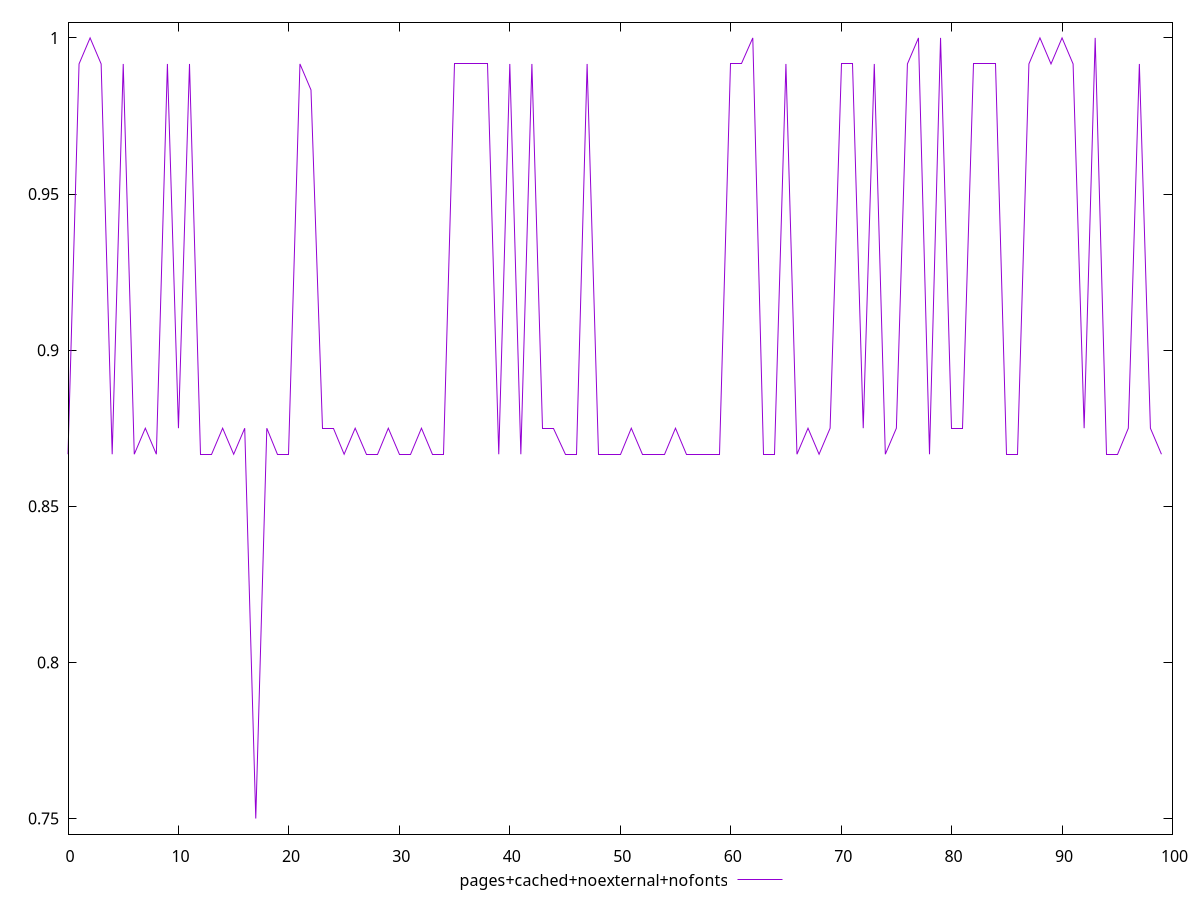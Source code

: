 $_pagesCachedNoexternalNofonts <<EOF
0.8666666666666667
0.9916666666666667
1
0.9916666666666667
0.8666666666666667
0.9916666666666667
0.8666666666666667
0.875
0.8666666666666667
0.9916666666666667
0.875
0.9916666666666667
0.8666666666666667
0.8666666666666667
0.875
0.8666666666666667
0.875
0.75
0.875
0.8666666666666667
0.8666666666666667
0.9916666666666667
0.9833333333333333
0.875
0.875
0.8666666666666667
0.875
0.8666666666666667
0.8666666666666667
0.875
0.8666666666666667
0.8666666666666667
0.875
0.8666666666666667
0.8666666666666667
0.9916666666666667
0.9916666666666667
0.9916666666666667
0.9916666666666667
0.8666666666666667
0.9916666666666667
0.8666666666666667
0.9916666666666667
0.875
0.875
0.8666666666666667
0.8666666666666667
0.9916666666666667
0.8666666666666667
0.8666666666666667
0.8666666666666667
0.875
0.8666666666666667
0.8666666666666667
0.8666666666666667
0.875
0.8666666666666667
0.8666666666666667
0.8666666666666667
0.8666666666666667
0.9916666666666667
0.9916666666666667
1
0.8666666666666667
0.8666666666666667
0.9916666666666667
0.8666666666666667
0.875
0.8666666666666667
0.875
0.9916666666666667
0.9916666666666667
0.875
0.9916666666666667
0.8666666666666667
0.875
0.9916666666666667
1
0.8666666666666667
1
0.875
0.875
0.9916666666666667
0.9916666666666667
0.9916666666666667
0.8666666666666667
0.8666666666666667
0.9916666666666667
1
0.9916666666666667
1
0.9916666666666667
0.875
1
0.8666666666666667
0.8666666666666667
0.875
0.9916666666666667
0.875
0.8666666666666667
EOF
set key outside below
set terminal pngcairo
set output "report_00006_2020-11-02T20-21-41.718Z/uses-http2/pages+cached+noexternal+nofonts//score.png"
set yrange [0.745:1.005]
plot $_pagesCachedNoexternalNofonts title "pages+cached+noexternal+nofonts" with line ,